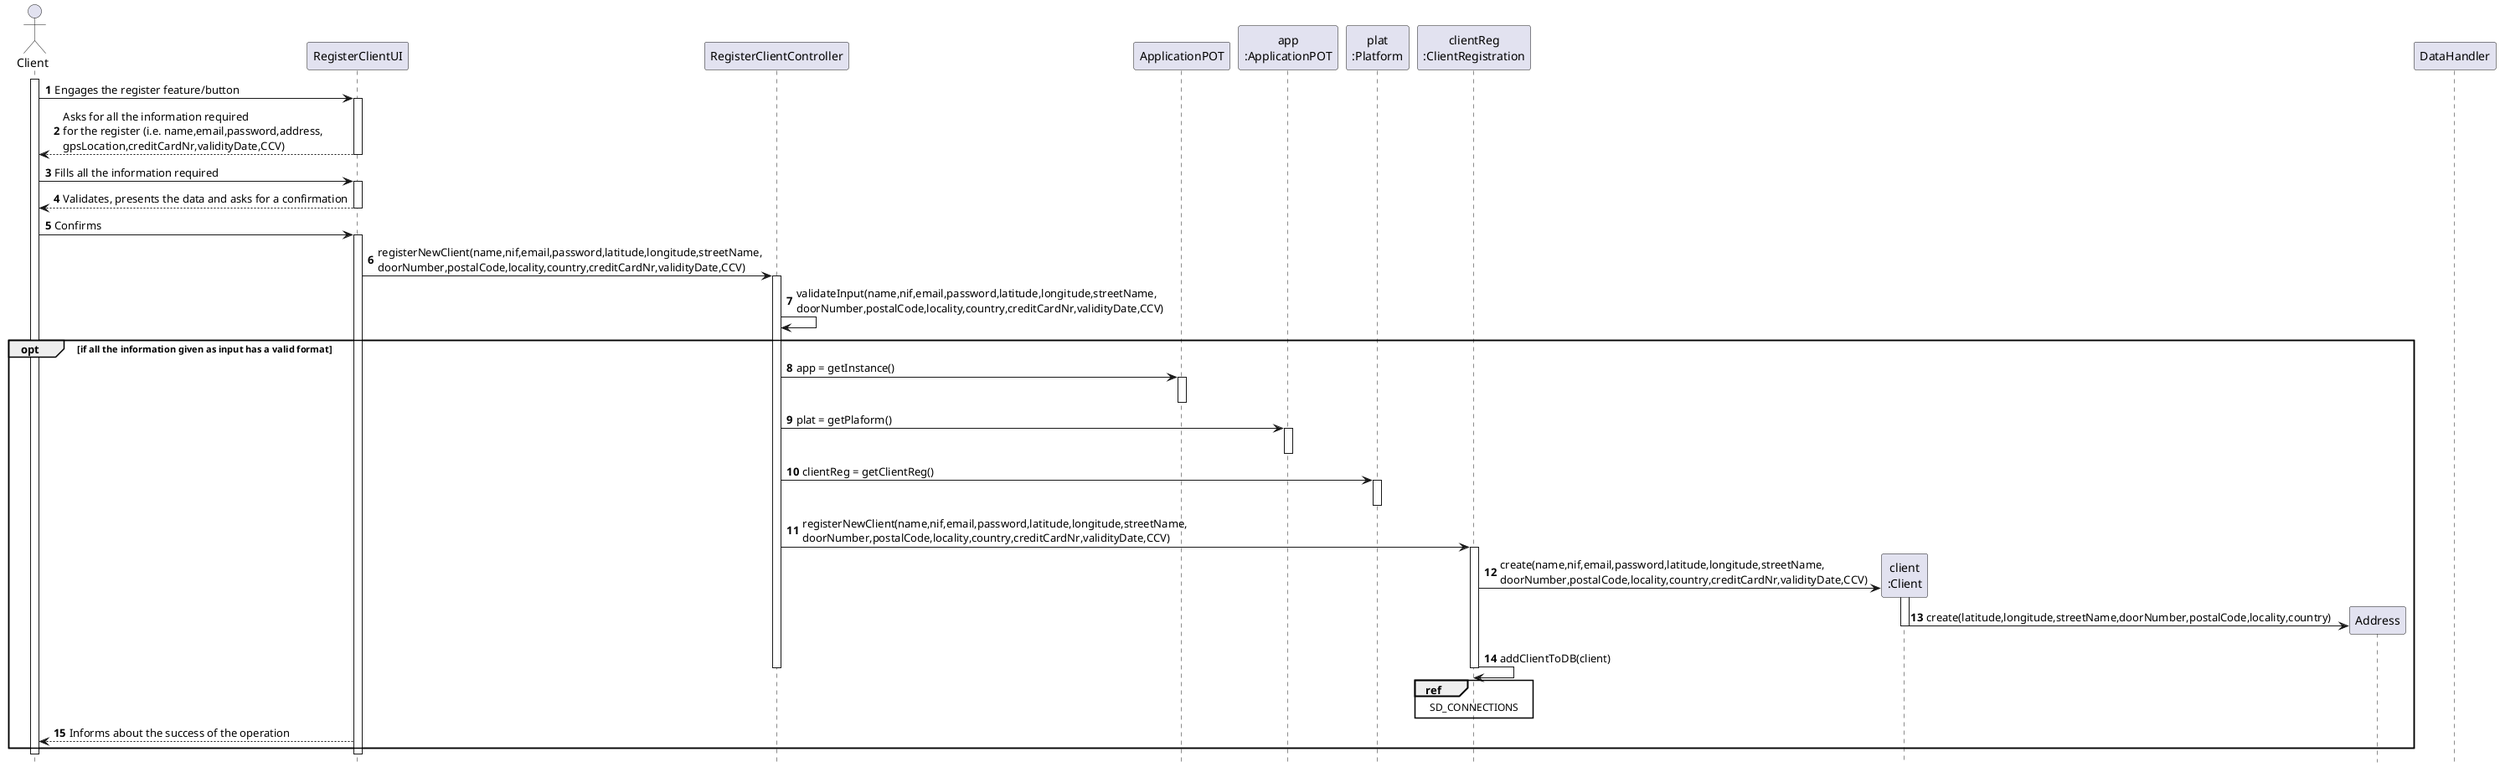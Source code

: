 @startuml
autonumber
hide footbox

actor "Client" as U

participant "RegisterClientUI" as UI
participant "RegisterClientController" as CTRL
participant "ApplicationPOT" as _APP
participant "app\n:ApplicationPOT" as APP
participant "plat\n:Platform" as PLAT
participant "clientReg\n:ClientRegistration" as UREG

participant "client\n:Client" as USER
participant Address as ADD

participant "DataHandler" as DH

activate U

U -> UI : Engages the register feature/button
activate UI

UI --> U : Asks for all the information required \nfor the register (i.e. name,email,password,address,\ngpsLocation,creditCardNr,validityDate,CCV)


deactivate UI
U -> UI : Fills all the information required


activate UI


UI --> U : Validates, presents the data and asks for a confirmation

deactivate UI
U -> UI : Confirms
activate UI
UI -> CTRL : registerNewClient(name,nif,email,password,latitude,longitude,streetName,\ndoorNumber,postalCode,locality,country,creditCardNr,validityDate,CCV)
activate CTRL
CTRL -> CTRL : validateInput(name,nif,email,password,latitude,longitude,streetName,\ndoorNumber,postalCode,locality,country,creditCardNr,validityDate,CCV)

opt if all the information given as input has a valid format

CTRL -> _APP: app = getInstance()
activate _APP
deactivate _APP

CTRL -> APP: plat = getPlaform()
activate APP
deactivate APP
CTRL -> PLAT : clientReg = getClientReg()
activate PLAT
deactivate PLAT

CTRL -> UREG : registerNewClient(name,nif,email,password,latitude,longitude,streetName,\ndoorNumber,postalCode,locality,country,creditCardNr,validityDate,CCV)
activate UREG


UREG -> USER** : create(name,nif,email,password,latitude,longitude,streetName,\ndoorNumber,postalCode,locality,country,creditCardNr,validityDate,CCV)
activate USER
USER -> ADD** : create(latitude,longitude,streetName,doorNumber,postalCode,locality,country)
deactivate USER




UREG -> UREG : addClientToDB(client)
ref over UREG
SD_CONNECTIONS
end ref


deactivate UREG



deactivate CTRL

UI --> U : Informs about the success of the operation

end opt



deactivate UI
deactivate U

@enduml